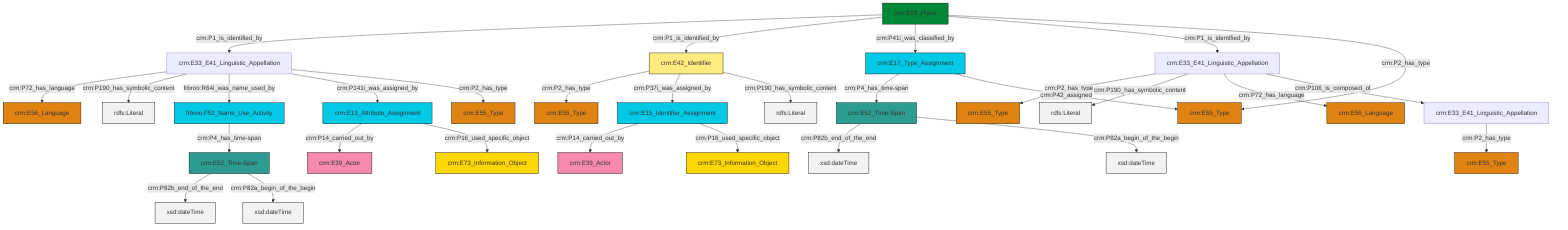graph TD
classDef Literal fill:#f2f2f2,stroke:#000000;
classDef CRM_Entity fill:#FFFFFF,stroke:#000000;
classDef Temporal_Entity fill:#00C9E6, stroke:#000000;
classDef Type fill:#E18312, stroke:#000000;
classDef Time-Span fill:#2C9C91, stroke:#000000;
classDef Appellation fill:#FFEB7F, stroke:#000000;
classDef Place fill:#008836, stroke:#000000;
classDef Persistent_Item fill:#B266B2, stroke:#000000;
classDef Conceptual_Object fill:#FFD700, stroke:#000000;
classDef Physical_Thing fill:#D2B48C, stroke:#000000;
classDef Actor fill:#f58aad, stroke:#000000;
classDef PC_Classes fill:#4ce600, stroke:#000000;
classDef Multi fill:#cccccc,stroke:#000000;

0["crm:E53_Place"]:::Place -->|crm:P1_is_identified_by| 1["crm:E33_E41_Linguistic_Appellation"]:::Default
4["crm:E33_E41_Linguistic_Appellation"]:::Default -->|crm:P2_has_type| 5["crm:E55_Type"]:::Type
0["crm:E53_Place"]:::Place -->|crm:P1_is_identified_by| 8["crm:E42_Identifier"]:::Appellation
1["crm:E33_E41_Linguistic_Appellation"]:::Default -->|crm:P72_has_language| 19["crm:E56_Language"]:::Type
6["crm:E52_Time-Span"]:::Time-Span -->|crm:P82b_end_of_the_end| 20[xsd:dateTime]:::Literal
8["crm:E42_Identifier"]:::Appellation -->|crm:P2_has_type| 2["crm:E55_Type"]:::Type
27["crm:E15_Identifier_Assignment"]:::Temporal_Entity -->|crm:P14_carried_out_by| 14["crm:E39_Actor"]:::Actor
4["crm:E33_E41_Linguistic_Appellation"]:::Default -->|crm:P190_has_symbolic_content| 28[rdfs:Literal]:::Literal
29["crm:E13_Attribute_Assignment"]:::Temporal_Entity -->|crm:P14_carried_out_by| 30["crm:E39_Actor"]:::Actor
1["crm:E33_E41_Linguistic_Appellation"]:::Default -->|crm:P190_has_symbolic_content| 32[rdfs:Literal]:::Literal
27["crm:E15_Identifier_Assignment"]:::Temporal_Entity -->|crm:P16_used_specific_object| 33["crm:E73_Information_Object"]:::Conceptual_Object
0["crm:E53_Place"]:::Place -->|crm:P41i_was_classified_by| 17["crm:E17_Type_Assignment"]:::Temporal_Entity
1["crm:E33_E41_Linguistic_Appellation"]:::Default -->|frbroo:R64i_was_name_used_by| 10["frbroo:F52_Name_Use_Activity"]:::Temporal_Entity
6["crm:E52_Time-Span"]:::Time-Span -->|crm:P82a_begin_of_the_begin| 40[xsd:dateTime]:::Literal
36["crm:E33_E41_Linguistic_Appellation"]:::Default -->|crm:P2_has_type| 21["crm:E55_Type"]:::Type
4["crm:E33_E41_Linguistic_Appellation"]:::Default -->|crm:P72_has_language| 42["crm:E56_Language"]:::Type
0["crm:E53_Place"]:::Place -->|crm:P1_is_identified_by| 4["crm:E33_E41_Linguistic_Appellation"]:::Default
43["crm:E52_Time-Span"]:::Time-Span -->|crm:P82b_end_of_the_end| 44[xsd:dateTime]:::Literal
17["crm:E17_Type_Assignment"]:::Temporal_Entity -->|crm:P4_has_time-span| 43["crm:E52_Time-Span"]:::Time-Span
1["crm:E33_E41_Linguistic_Appellation"]:::Default -->|crm:P141i_was_assigned_by| 29["crm:E13_Attribute_Assignment"]:::Temporal_Entity
43["crm:E52_Time-Span"]:::Time-Span -->|crm:P82a_begin_of_the_begin| 45[xsd:dateTime]:::Literal
10["frbroo:F52_Name_Use_Activity"]:::Temporal_Entity -->|crm:P4_has_time-span| 6["crm:E52_Time-Span"]:::Time-Span
29["crm:E13_Attribute_Assignment"]:::Temporal_Entity -->|crm:P16_used_specific_object| 25["crm:E73_Information_Object"]:::Conceptual_Object
1["crm:E33_E41_Linguistic_Appellation"]:::Default -->|crm:P2_has_type| 47["crm:E55_Type"]:::Type
8["crm:E42_Identifier"]:::Appellation -->|crm:P37i_was_assigned_by| 27["crm:E15_Identifier_Assignment"]:::Temporal_Entity
4["crm:E33_E41_Linguistic_Appellation"]:::Default -->|crm:P106_is_composed_of| 36["crm:E33_E41_Linguistic_Appellation"]:::Default
0["crm:E53_Place"]:::Place -->|crm:P2_has_type| 12["crm:E55_Type"]:::Type
17["crm:E17_Type_Assignment"]:::Temporal_Entity -->|crm:P42_assigned| 12["crm:E55_Type"]:::Type
8["crm:E42_Identifier"]:::Appellation -->|crm:P190_has_symbolic_content| 50[rdfs:Literal]:::Literal